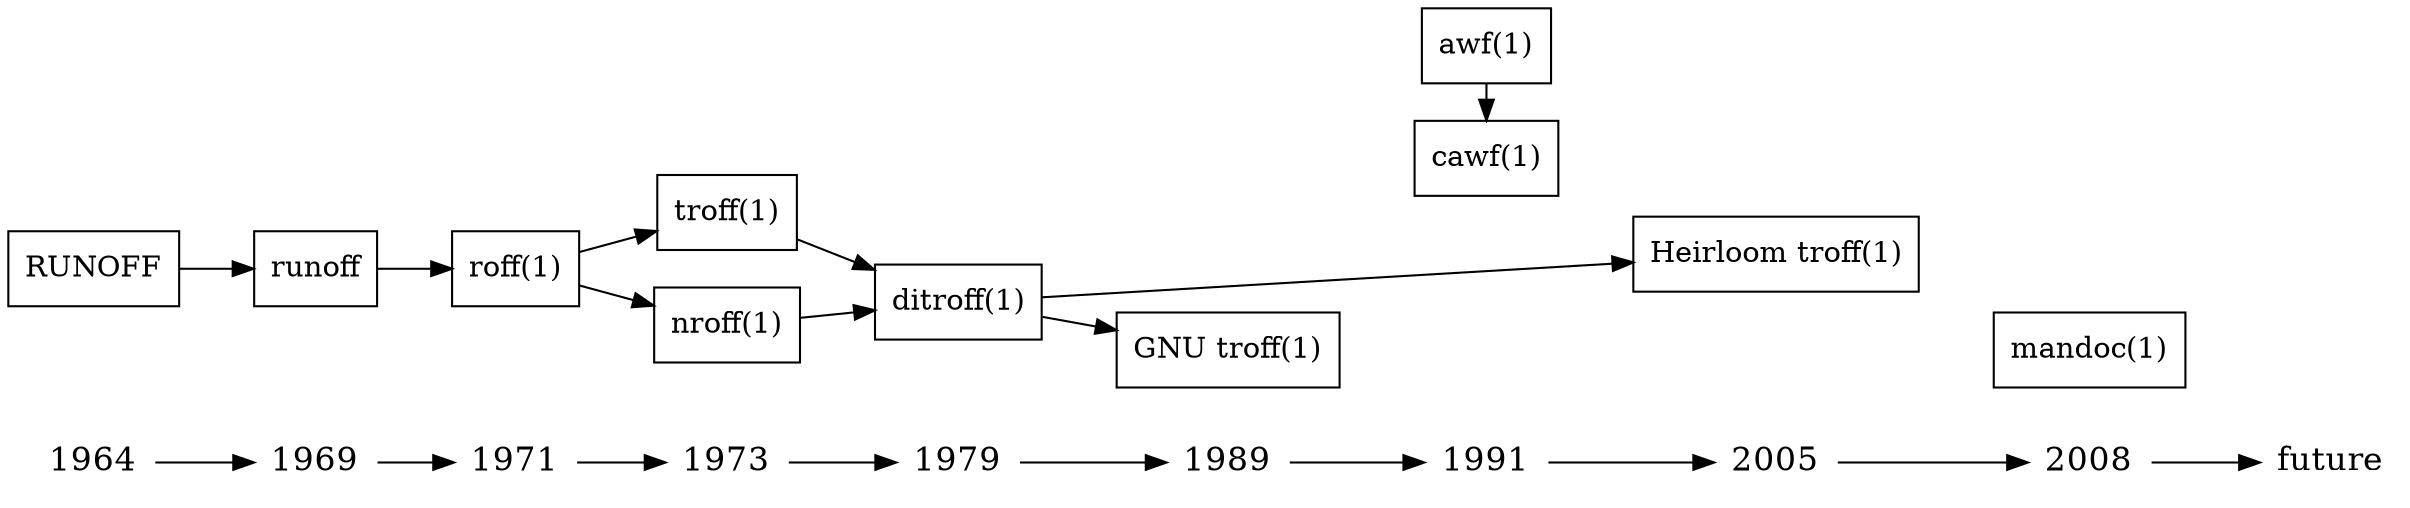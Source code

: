 digraph manpages {
	rankdir=LR;

	{
		node [shape=plaintext, fontsize=16];
		1964 -> 1969 -> 1971 -> 1973 -> 1979 -> 
		1989 -> 1991 -> 2005 -> 2008 -> "future";
	}

	node [shape=box];

	roff [label="roff(1)"];

	/* Jerry Saltzer, MIT CTSS. */
	runoff1 [label="RUNOFF" URL="http://mit.edu/saltzer/www/publications/ctss/"]; 

	/* Doug McIlroy, Multics (language: BCPL). */
	runoff2 [label="runoff"]; 

	/* Kristaps Dzonsons (language: C). */
	mandoc [label="mandoc(1)" URL="http://mdocml.bsd.lv"]; 

	/* Re-licensing (for OpenSolaris) of Sun's troff (language: C), deriving from UNIX ditroff. */
	htroff [label="Heirloom troff(1)" URL="http://heirloom.sourceforge.net/doctools.html"]; 

	/* GNU re-write of UNIX ditroff, James Clarke (language: C++). */
	groff [label="GNU troff(1)" URL="http://www.gnu.org/s/groff/"];

	/* Harry Spender (language: awk). */
	awf [label="awf(1)" URL="http://ftp.sunet.se/pub/usenet/ftp.uu.net/comp.sources.unix/volume24/"];

	/* Vic Abell (language: C). */
	cawf [label="cawf(1)" URL="http://www.tux.org/pub/sites/vic.cc.purdue.edu/"];

	/* Brian Kernighan, Version 7 AT&T UNIX (language: C). */
	ditroff [label="ditroff(1)" URL="http://minnie.tuhs.org/cgi-bin/utree.pl?file=V7/usr/src/cmd/troff"];
	
	{ rank = same; 1964 runoff1; }
	{ rank = same; 1969 runoff2; }
	{ rank = same; 1971 roff };
	{ rank = same; 1973; "troff(1)" "nroff(1)"; }
	{ rank = same; 1979; ditroff; }
	{ rank = same; 1989 groff; }
	{ rank = same; 1991 awf cawf; }
	{ rank = same; 2005 htroff; }
	{ rank = same; 2008 mandoc; }

	runoff1 -> runoff2 -> roff;
	roff -> "nroff(1)";
	roff -> "troff(1)";
	{ "nroff(1)" "troff(1)" } -> ditroff;
	ditroff -> groff;
	ditroff -> htroff;
	awf -> cawf;
}
